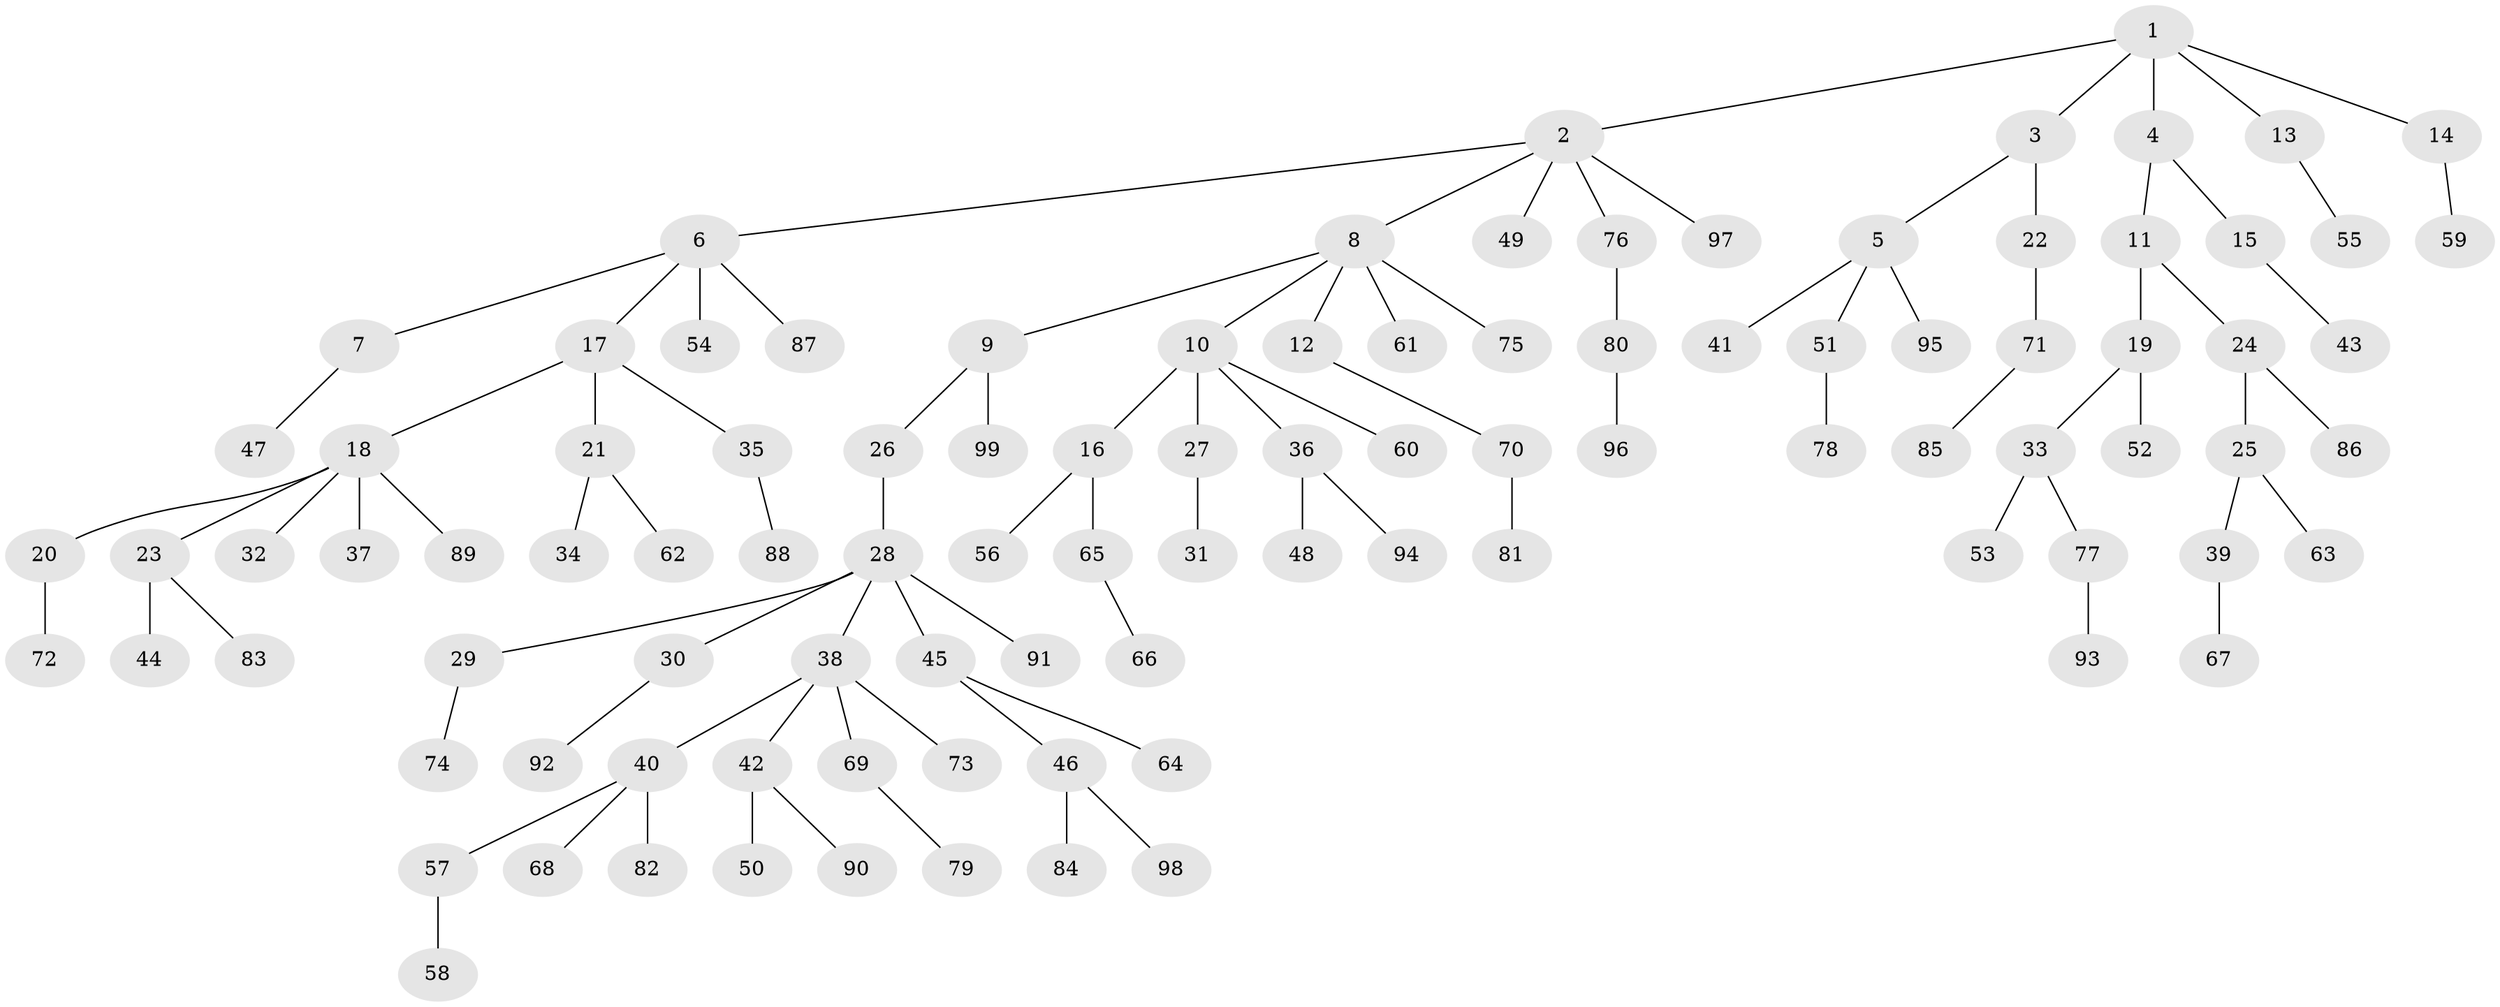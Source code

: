 // Generated by graph-tools (version 1.1) at 2025/02/03/09/25 03:02:26]
// undirected, 99 vertices, 98 edges
graph export_dot {
graph [start="1"]
  node [color=gray90,style=filled];
  1;
  2;
  3;
  4;
  5;
  6;
  7;
  8;
  9;
  10;
  11;
  12;
  13;
  14;
  15;
  16;
  17;
  18;
  19;
  20;
  21;
  22;
  23;
  24;
  25;
  26;
  27;
  28;
  29;
  30;
  31;
  32;
  33;
  34;
  35;
  36;
  37;
  38;
  39;
  40;
  41;
  42;
  43;
  44;
  45;
  46;
  47;
  48;
  49;
  50;
  51;
  52;
  53;
  54;
  55;
  56;
  57;
  58;
  59;
  60;
  61;
  62;
  63;
  64;
  65;
  66;
  67;
  68;
  69;
  70;
  71;
  72;
  73;
  74;
  75;
  76;
  77;
  78;
  79;
  80;
  81;
  82;
  83;
  84;
  85;
  86;
  87;
  88;
  89;
  90;
  91;
  92;
  93;
  94;
  95;
  96;
  97;
  98;
  99;
  1 -- 2;
  1 -- 3;
  1 -- 4;
  1 -- 13;
  1 -- 14;
  2 -- 6;
  2 -- 8;
  2 -- 49;
  2 -- 76;
  2 -- 97;
  3 -- 5;
  3 -- 22;
  4 -- 11;
  4 -- 15;
  5 -- 41;
  5 -- 51;
  5 -- 95;
  6 -- 7;
  6 -- 17;
  6 -- 54;
  6 -- 87;
  7 -- 47;
  8 -- 9;
  8 -- 10;
  8 -- 12;
  8 -- 61;
  8 -- 75;
  9 -- 26;
  9 -- 99;
  10 -- 16;
  10 -- 27;
  10 -- 36;
  10 -- 60;
  11 -- 19;
  11 -- 24;
  12 -- 70;
  13 -- 55;
  14 -- 59;
  15 -- 43;
  16 -- 56;
  16 -- 65;
  17 -- 18;
  17 -- 21;
  17 -- 35;
  18 -- 20;
  18 -- 23;
  18 -- 32;
  18 -- 37;
  18 -- 89;
  19 -- 33;
  19 -- 52;
  20 -- 72;
  21 -- 34;
  21 -- 62;
  22 -- 71;
  23 -- 44;
  23 -- 83;
  24 -- 25;
  24 -- 86;
  25 -- 39;
  25 -- 63;
  26 -- 28;
  27 -- 31;
  28 -- 29;
  28 -- 30;
  28 -- 38;
  28 -- 45;
  28 -- 91;
  29 -- 74;
  30 -- 92;
  33 -- 53;
  33 -- 77;
  35 -- 88;
  36 -- 48;
  36 -- 94;
  38 -- 40;
  38 -- 42;
  38 -- 69;
  38 -- 73;
  39 -- 67;
  40 -- 57;
  40 -- 68;
  40 -- 82;
  42 -- 50;
  42 -- 90;
  45 -- 46;
  45 -- 64;
  46 -- 84;
  46 -- 98;
  51 -- 78;
  57 -- 58;
  65 -- 66;
  69 -- 79;
  70 -- 81;
  71 -- 85;
  76 -- 80;
  77 -- 93;
  80 -- 96;
}
